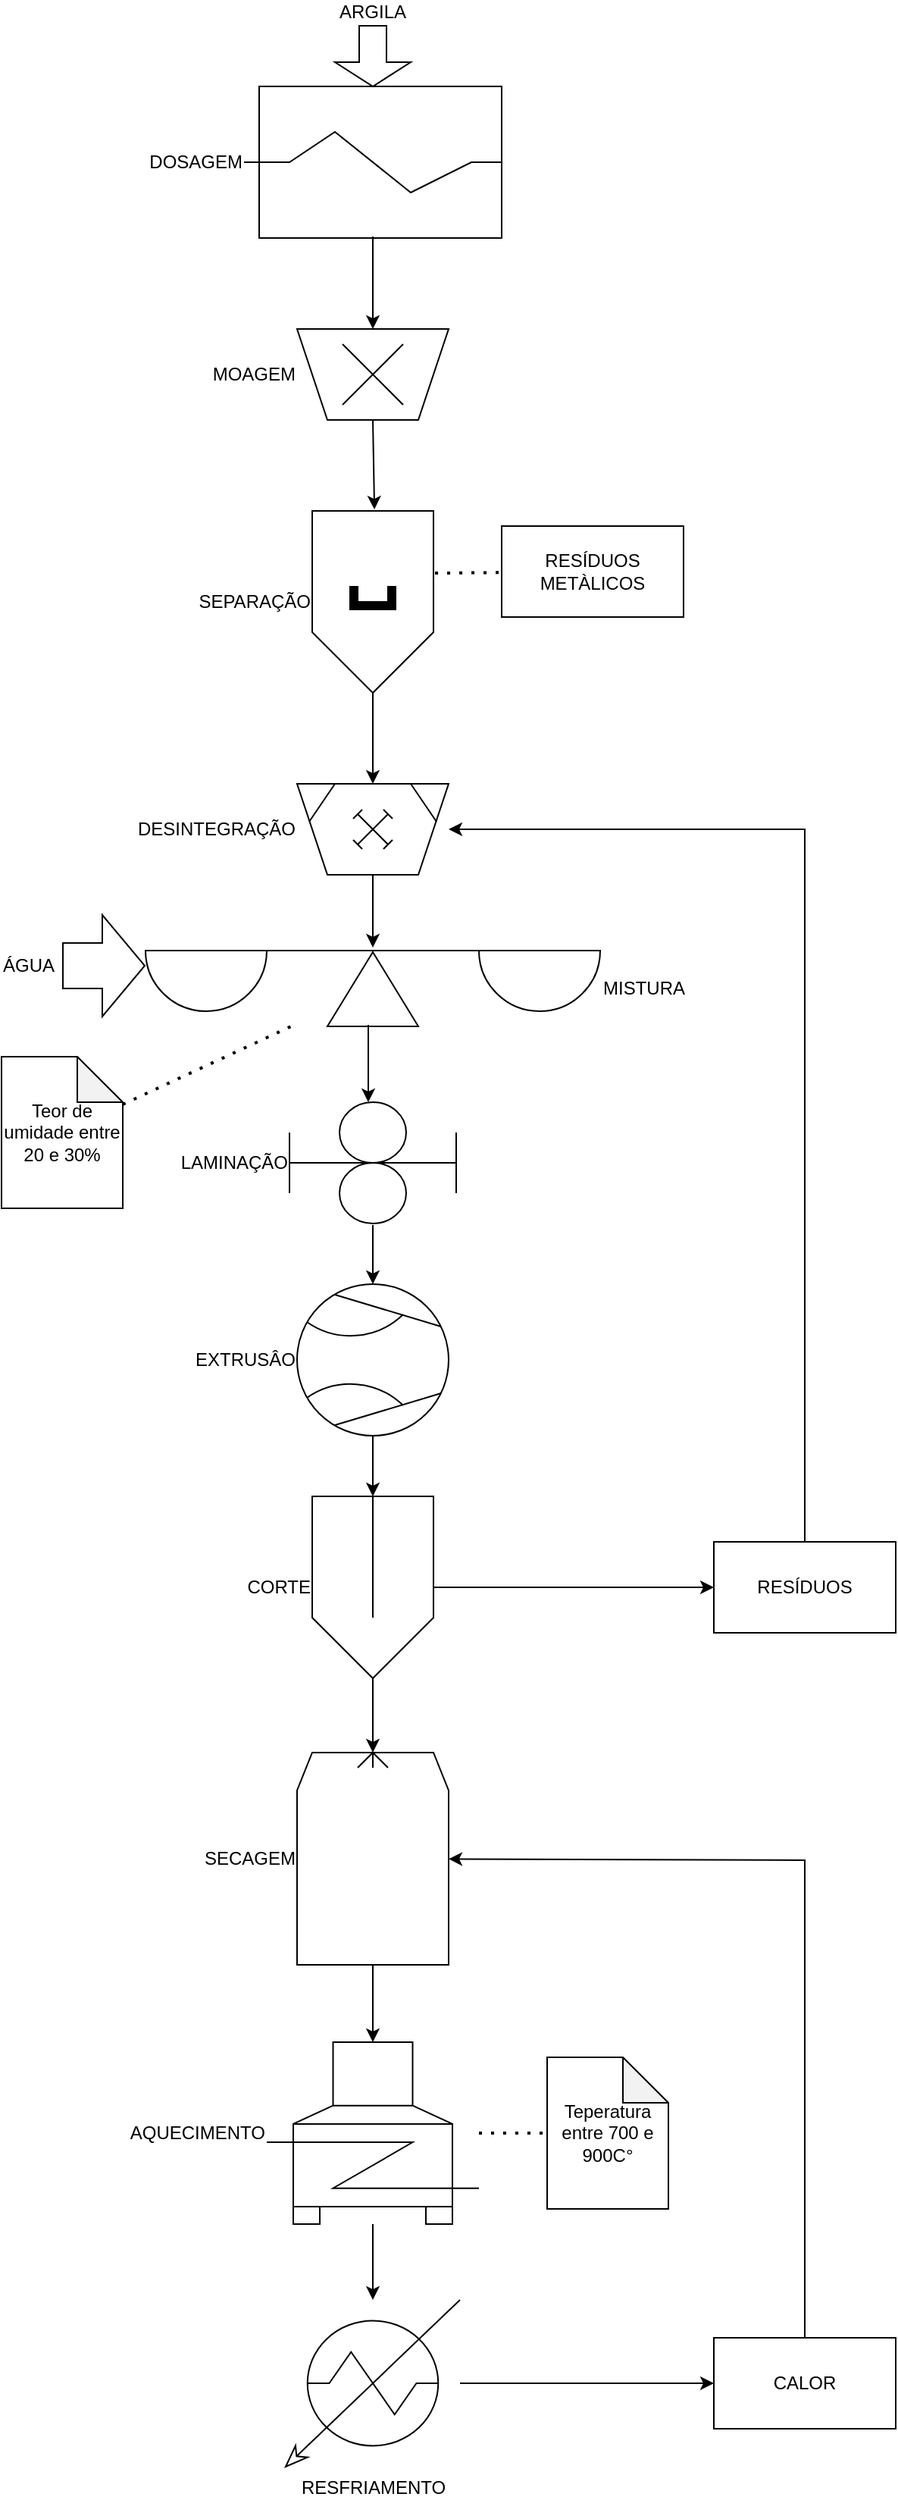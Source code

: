 <mxfile version="21.6.2" type="github">
  <diagram id="C5RBs43oDa-KdzZeNtuy" name="Page-1">
    <mxGraphModel dx="1434" dy="756" grid="1" gridSize="10" guides="1" tooltips="1" connect="1" arrows="1" fold="1" page="1" pageScale="1" pageWidth="827" pageHeight="1169" math="0" shadow="0">
      <root>
        <mxCell id="WIyWlLk6GJQsqaUBKTNV-0" />
        <mxCell id="WIyWlLk6GJQsqaUBKTNV-1" parent="WIyWlLk6GJQsqaUBKTNV-0" />
        <mxCell id="Db3x2-mIG0SqWnb48fhS-3" value="DOSAGEM" style="shape=mxgraph.pid.mixers.kneader;html=1;pointerEvents=1;align=right;verticalLabelPosition=middle;verticalAlign=middle;dashed=0;labelPosition=left;" vertex="1" parent="WIyWlLk6GJQsqaUBKTNV-1">
          <mxGeometry x="230" y="70" width="170" height="100" as="geometry" />
        </mxCell>
        <mxCell id="Db3x2-mIG0SqWnb48fhS-4" value="SEPARAÇÃO" style="verticalLabelPosition=middle;align=right;dashed=0;html=1;verticalAlign=middle;shape=mxgraph.pid.separators.separator_(permanent_magnet)2;labelPosition=left;" vertex="1" parent="WIyWlLk6GJQsqaUBKTNV-1">
          <mxGeometry x="275" y="350" width="80" height="120" as="geometry" />
        </mxCell>
        <mxCell id="Db3x2-mIG0SqWnb48fhS-6" value="ARGILA" style="shape=singleArrow;direction=south;whiteSpace=wrap;html=1;arrowWidth=0.36;arrowSize=0.4;labelPosition=center;verticalLabelPosition=top;align=center;verticalAlign=bottom;" vertex="1" parent="WIyWlLk6GJQsqaUBKTNV-1">
          <mxGeometry x="290" y="30" width="50" height="40" as="geometry" />
        </mxCell>
        <mxCell id="Db3x2-mIG0SqWnb48fhS-7" value="" style="endArrow=none;dashed=1;html=1;dashPattern=1 3;strokeWidth=2;rounded=0;exitX=1.013;exitY=0.342;exitDx=0;exitDy=0;exitPerimeter=0;" edge="1" parent="WIyWlLk6GJQsqaUBKTNV-1" source="Db3x2-mIG0SqWnb48fhS-4" target="Db3x2-mIG0SqWnb48fhS-8">
          <mxGeometry width="50" height="50" relative="1" as="geometry">
            <mxPoint x="350" y="440" as="sourcePoint" />
            <mxPoint x="460" y="390" as="targetPoint" />
          </mxGeometry>
        </mxCell>
        <mxCell id="Db3x2-mIG0SqWnb48fhS-8" value="RESÍDUOS METÀLICOS" style="rounded=0;whiteSpace=wrap;html=1;" vertex="1" parent="WIyWlLk6GJQsqaUBKTNV-1">
          <mxGeometry x="400" y="360" width="120" height="60" as="geometry" />
        </mxCell>
        <mxCell id="Db3x2-mIG0SqWnb48fhS-9" value="MOAGEM" style="verticalLabelPosition=middle;align=right;dashed=0;html=1;verticalAlign=middle;shape=mxgraph.pid.crushers_grinding.crushing,_grinding_machine;labelPosition=left;" vertex="1" parent="WIyWlLk6GJQsqaUBKTNV-1">
          <mxGeometry x="265" y="230" width="100" height="60" as="geometry" />
        </mxCell>
        <mxCell id="Db3x2-mIG0SqWnb48fhS-10" value="" style="endArrow=classic;html=1;rounded=0;exitX=0.5;exitY=0.99;exitDx=0;exitDy=0;exitPerimeter=0;" edge="1" parent="WIyWlLk6GJQsqaUBKTNV-1" source="Db3x2-mIG0SqWnb48fhS-3" target="Db3x2-mIG0SqWnb48fhS-9">
          <mxGeometry width="50" height="50" relative="1" as="geometry">
            <mxPoint x="390" y="310" as="sourcePoint" />
            <mxPoint x="440" y="260" as="targetPoint" />
          </mxGeometry>
        </mxCell>
        <mxCell id="Db3x2-mIG0SqWnb48fhS-11" value="" style="endArrow=classic;html=1;rounded=0;exitX=0.5;exitY=1;exitDx=0;exitDy=0;exitPerimeter=0;entryX=0.513;entryY=-0.008;entryDx=0;entryDy=0;entryPerimeter=0;" edge="1" parent="WIyWlLk6GJQsqaUBKTNV-1" source="Db3x2-mIG0SqWnb48fhS-9" target="Db3x2-mIG0SqWnb48fhS-4">
          <mxGeometry width="50" height="50" relative="1" as="geometry">
            <mxPoint x="390" y="310" as="sourcePoint" />
            <mxPoint x="440" y="260" as="targetPoint" />
          </mxGeometry>
        </mxCell>
        <mxCell id="Db3x2-mIG0SqWnb48fhS-12" value="DESINTEGRAÇÃO" style="verticalLabelPosition=middle;align=right;dashed=0;html=1;verticalAlign=middle;shape=mxgraph.pid.crushers_grinding.mill,_pulverizer_(hammer);labelPosition=left;" vertex="1" parent="WIyWlLk6GJQsqaUBKTNV-1">
          <mxGeometry x="265" y="530" width="100" height="60" as="geometry" />
        </mxCell>
        <mxCell id="Db3x2-mIG0SqWnb48fhS-13" value="" style="endArrow=classic;html=1;rounded=0;exitX=0.5;exitY=1;exitDx=0;exitDy=0;exitPerimeter=0;entryX=0.5;entryY=0;entryDx=0;entryDy=0;entryPerimeter=0;" edge="1" parent="WIyWlLk6GJQsqaUBKTNV-1" source="Db3x2-mIG0SqWnb48fhS-4" target="Db3x2-mIG0SqWnb48fhS-12">
          <mxGeometry width="50" height="50" relative="1" as="geometry">
            <mxPoint x="310" y="510" as="sourcePoint" />
            <mxPoint x="360" y="460" as="targetPoint" />
          </mxGeometry>
        </mxCell>
        <mxCell id="Db3x2-mIG0SqWnb48fhS-14" value="MISTURA" style="shape=mxgraph.pid.feeders.proportional_feeder_(metering);html=1;pointerEvents=1;align=left;verticalLabelPosition=middle;verticalAlign=middle;dashed=0;labelPosition=right;" vertex="1" parent="WIyWlLk6GJQsqaUBKTNV-1">
          <mxGeometry x="165" y="640" width="300" height="50" as="geometry" />
        </mxCell>
        <mxCell id="Db3x2-mIG0SqWnb48fhS-15" value="ÁGUA" style="shape=flexArrow;endArrow=classic;html=1;rounded=0;entryX=-0.007;entryY=0.56;entryDx=0;entryDy=0;entryPerimeter=0;width=30;endSize=9;endWidth=36;labelPosition=left;verticalLabelPosition=middle;align=right;verticalAlign=middle;fontSize=12;spacingTop=0;spacing=34;" edge="1" parent="WIyWlLk6GJQsqaUBKTNV-1">
          <mxGeometry width="50" height="50" relative="1" as="geometry">
            <mxPoint x="110" y="650" as="sourcePoint" />
            <mxPoint x="165.0" y="650" as="targetPoint" />
          </mxGeometry>
        </mxCell>
        <mxCell id="Db3x2-mIG0SqWnb48fhS-16" value="" style="endArrow=classic;html=1;rounded=0;exitX=0.5;exitY=1;exitDx=0;exitDy=0;exitPerimeter=0;entryX=0.5;entryY=-0.04;entryDx=0;entryDy=0;entryPerimeter=0;" edge="1" parent="WIyWlLk6GJQsqaUBKTNV-1" source="Db3x2-mIG0SqWnb48fhS-12" target="Db3x2-mIG0SqWnb48fhS-14">
          <mxGeometry width="50" height="50" relative="1" as="geometry">
            <mxPoint x="390" y="610" as="sourcePoint" />
            <mxPoint x="440" y="560" as="targetPoint" />
          </mxGeometry>
        </mxCell>
        <mxCell id="Db3x2-mIG0SqWnb48fhS-17" value="LAMINAÇÃO" style="verticalLabelPosition=middle;align=right;dashed=0;html=1;verticalAlign=middle;shape=mxgraph.pid.piping.duplex_strainer;labelPosition=left;" vertex="1" parent="WIyWlLk6GJQsqaUBKTNV-1">
          <mxGeometry x="260" y="740" width="110" height="80" as="geometry" />
        </mxCell>
        <mxCell id="Db3x2-mIG0SqWnb48fhS-18" value="" style="endArrow=classic;html=1;rounded=0;exitX=0.49;exitY=0.98;exitDx=0;exitDy=0;exitPerimeter=0;" edge="1" parent="WIyWlLk6GJQsqaUBKTNV-1" source="Db3x2-mIG0SqWnb48fhS-14">
          <mxGeometry width="50" height="50" relative="1" as="geometry">
            <mxPoint x="390" y="710" as="sourcePoint" />
            <mxPoint x="312" y="740" as="targetPoint" />
          </mxGeometry>
        </mxCell>
        <mxCell id="Db3x2-mIG0SqWnb48fhS-19" value="EXTRUSÂO" style="shape=mxgraph.pid.compressors_-_iso.compressor_(ejector);html=1;pointerEvents=1;align=right;verticalLabelPosition=middle;verticalAlign=middle;dashed=0;labelPosition=left;" vertex="1" parent="WIyWlLk6GJQsqaUBKTNV-1">
          <mxGeometry x="265" y="860" width="100" height="100" as="geometry" />
        </mxCell>
        <mxCell id="Db3x2-mIG0SqWnb48fhS-20" value="" style="endArrow=classic;html=1;rounded=0;exitX=0.5;exitY=1.013;exitDx=0;exitDy=0;exitPerimeter=0;" edge="1" parent="WIyWlLk6GJQsqaUBKTNV-1" source="Db3x2-mIG0SqWnb48fhS-17">
          <mxGeometry width="50" height="50" relative="1" as="geometry">
            <mxPoint x="390" y="810" as="sourcePoint" />
            <mxPoint x="315" y="860" as="targetPoint" />
          </mxGeometry>
        </mxCell>
        <mxCell id="Db3x2-mIG0SqWnb48fhS-21" value="CORTE" style="verticalLabelPosition=middle;align=right;dashed=0;html=1;verticalAlign=middle;shape=mxgraph.pid.separators.impact_separator;labelPosition=left;" vertex="1" parent="WIyWlLk6GJQsqaUBKTNV-1">
          <mxGeometry x="275" y="1000" width="80" height="120" as="geometry" />
        </mxCell>
        <mxCell id="Db3x2-mIG0SqWnb48fhS-22" value="" style="endArrow=classic;html=1;rounded=0;" edge="1" parent="WIyWlLk6GJQsqaUBKTNV-1" source="Db3x2-mIG0SqWnb48fhS-19" target="Db3x2-mIG0SqWnb48fhS-21">
          <mxGeometry width="50" height="50" relative="1" as="geometry">
            <mxPoint x="390" y="710" as="sourcePoint" />
            <mxPoint x="440" y="660" as="targetPoint" />
          </mxGeometry>
        </mxCell>
        <mxCell id="Db3x2-mIG0SqWnb48fhS-23" value="RESÍDUOS" style="rounded=0;whiteSpace=wrap;html=1;" vertex="1" parent="WIyWlLk6GJQsqaUBKTNV-1">
          <mxGeometry x="540" y="1030" width="120" height="60" as="geometry" />
        </mxCell>
        <mxCell id="Db3x2-mIG0SqWnb48fhS-24" value="" style="endArrow=classic;html=1;rounded=0;" edge="1" parent="WIyWlLk6GJQsqaUBKTNV-1" source="Db3x2-mIG0SqWnb48fhS-21" target="Db3x2-mIG0SqWnb48fhS-23">
          <mxGeometry width="50" height="50" relative="1" as="geometry">
            <mxPoint x="390" y="810" as="sourcePoint" />
            <mxPoint x="440" y="760" as="targetPoint" />
          </mxGeometry>
        </mxCell>
        <mxCell id="Db3x2-mIG0SqWnb48fhS-25" value="" style="endArrow=classic;html=1;rounded=0;" edge="1" parent="WIyWlLk6GJQsqaUBKTNV-1" source="Db3x2-mIG0SqWnb48fhS-23" target="Db3x2-mIG0SqWnb48fhS-12">
          <mxGeometry width="50" height="50" relative="1" as="geometry">
            <mxPoint x="610" y="960" as="sourcePoint" />
            <mxPoint x="600" y="560" as="targetPoint" />
            <Array as="points">
              <mxPoint x="600" y="560" />
            </Array>
          </mxGeometry>
        </mxCell>
        <mxCell id="Db3x2-mIG0SqWnb48fhS-27" value="SECAGEM" style="shape=mxgraph.pid.driers.spray_drier;html=1;pointerEvents=1;align=right;verticalLabelPosition=middle;verticalAlign=middle;dashed=0;labelPosition=left;" vertex="1" parent="WIyWlLk6GJQsqaUBKTNV-1">
          <mxGeometry x="265" y="1169" width="100" height="140" as="geometry" />
        </mxCell>
        <mxCell id="Db3x2-mIG0SqWnb48fhS-28" value="AQUECIMENTO" style="shape=mxgraph.pid.vessels.furnace;html=1;pointerEvents=1;align=right;verticalLabelPosition=middle;verticalAlign=middle;dashed=0;labelPosition=left;" vertex="1" parent="WIyWlLk6GJQsqaUBKTNV-1">
          <mxGeometry x="245" y="1360" width="140" height="120" as="geometry" />
        </mxCell>
        <mxCell id="Db3x2-mIG0SqWnb48fhS-29" value="Teor de umidade entre 20 e 30%" style="shape=note;whiteSpace=wrap;html=1;backgroundOutline=1;darkOpacity=0.05;" vertex="1" parent="WIyWlLk6GJQsqaUBKTNV-1">
          <mxGeometry x="70" y="710" width="80" height="100" as="geometry" />
        </mxCell>
        <mxCell id="Db3x2-mIG0SqWnb48fhS-32" value="" style="endArrow=none;dashed=1;html=1;dashPattern=1 3;strokeWidth=2;rounded=0;" edge="1" parent="WIyWlLk6GJQsqaUBKTNV-1" source="Db3x2-mIG0SqWnb48fhS-29" target="Db3x2-mIG0SqWnb48fhS-14">
          <mxGeometry width="50" height="50" relative="1" as="geometry">
            <mxPoint x="390" y="910" as="sourcePoint" />
            <mxPoint x="440" y="860" as="targetPoint" />
          </mxGeometry>
        </mxCell>
        <mxCell id="Db3x2-mIG0SqWnb48fhS-33" value="Teperatura entre 700 e 900C°" style="shape=note;whiteSpace=wrap;html=1;backgroundOutline=1;darkOpacity=0.05;" vertex="1" parent="WIyWlLk6GJQsqaUBKTNV-1">
          <mxGeometry x="430" y="1370" width="80" height="100" as="geometry" />
        </mxCell>
        <mxCell id="Db3x2-mIG0SqWnb48fhS-34" value="" style="endArrow=none;dashed=1;html=1;dashPattern=1 3;strokeWidth=2;rounded=0;" edge="1" parent="WIyWlLk6GJQsqaUBKTNV-1" source="Db3x2-mIG0SqWnb48fhS-28" target="Db3x2-mIG0SqWnb48fhS-33">
          <mxGeometry width="50" height="50" relative="1" as="geometry">
            <mxPoint x="350" y="1510" as="sourcePoint" />
            <mxPoint x="400" y="1460" as="targetPoint" />
          </mxGeometry>
        </mxCell>
        <mxCell id="Db3x2-mIG0SqWnb48fhS-35" value="RESFRIAMENTO" style="shape=mxgraph.pid.heat_exchangers.heater;html=1;pointerEvents=1;align=center;verticalLabelPosition=bottom;verticalAlign=top;dashed=0;" vertex="1" parent="WIyWlLk6GJQsqaUBKTNV-1">
          <mxGeometry x="257.5" y="1530" width="115" height="110" as="geometry" />
        </mxCell>
        <mxCell id="Db3x2-mIG0SqWnb48fhS-36" value="CALOR" style="rounded=0;whiteSpace=wrap;html=1;" vertex="1" parent="WIyWlLk6GJQsqaUBKTNV-1">
          <mxGeometry x="540" y="1555" width="120" height="60" as="geometry" />
        </mxCell>
        <mxCell id="Db3x2-mIG0SqWnb48fhS-37" value="" style="endArrow=classic;html=1;rounded=0;" edge="1" parent="WIyWlLk6GJQsqaUBKTNV-1" source="Db3x2-mIG0SqWnb48fhS-35" target="Db3x2-mIG0SqWnb48fhS-36">
          <mxGeometry width="50" height="50" relative="1" as="geometry">
            <mxPoint x="350" y="1510" as="sourcePoint" />
            <mxPoint x="400" y="1460" as="targetPoint" />
          </mxGeometry>
        </mxCell>
        <mxCell id="Db3x2-mIG0SqWnb48fhS-38" value="" style="endArrow=classic;html=1;rounded=0;" edge="1" parent="WIyWlLk6GJQsqaUBKTNV-1" source="Db3x2-mIG0SqWnb48fhS-36" target="Db3x2-mIG0SqWnb48fhS-27">
          <mxGeometry width="50" height="50" relative="1" as="geometry">
            <mxPoint x="350" y="1310" as="sourcePoint" />
            <mxPoint x="570" y="1150" as="targetPoint" />
            <Array as="points">
              <mxPoint x="600" y="1240" />
            </Array>
          </mxGeometry>
        </mxCell>
        <mxCell id="Db3x2-mIG0SqWnb48fhS-39" value="" style="endArrow=classic;html=1;rounded=0;" edge="1" parent="WIyWlLk6GJQsqaUBKTNV-1" source="Db3x2-mIG0SqWnb48fhS-21" target="Db3x2-mIG0SqWnb48fhS-27">
          <mxGeometry width="50" height="50" relative="1" as="geometry">
            <mxPoint x="350" y="1210" as="sourcePoint" />
            <mxPoint x="400" y="1160" as="targetPoint" />
          </mxGeometry>
        </mxCell>
        <mxCell id="Db3x2-mIG0SqWnb48fhS-40" value="" style="endArrow=classic;html=1;rounded=0;" edge="1" parent="WIyWlLk6GJQsqaUBKTNV-1" source="Db3x2-mIG0SqWnb48fhS-27" target="Db3x2-mIG0SqWnb48fhS-28">
          <mxGeometry width="50" height="50" relative="1" as="geometry">
            <mxPoint x="350" y="1510" as="sourcePoint" />
            <mxPoint x="400" y="1460" as="targetPoint" />
          </mxGeometry>
        </mxCell>
        <mxCell id="Db3x2-mIG0SqWnb48fhS-41" value="" style="endArrow=classic;html=1;rounded=0;" edge="1" parent="WIyWlLk6GJQsqaUBKTNV-1" source="Db3x2-mIG0SqWnb48fhS-28" target="Db3x2-mIG0SqWnb48fhS-35">
          <mxGeometry width="50" height="50" relative="1" as="geometry">
            <mxPoint x="350" y="1510" as="sourcePoint" />
            <mxPoint x="400" y="1460" as="targetPoint" />
          </mxGeometry>
        </mxCell>
      </root>
    </mxGraphModel>
  </diagram>
</mxfile>

